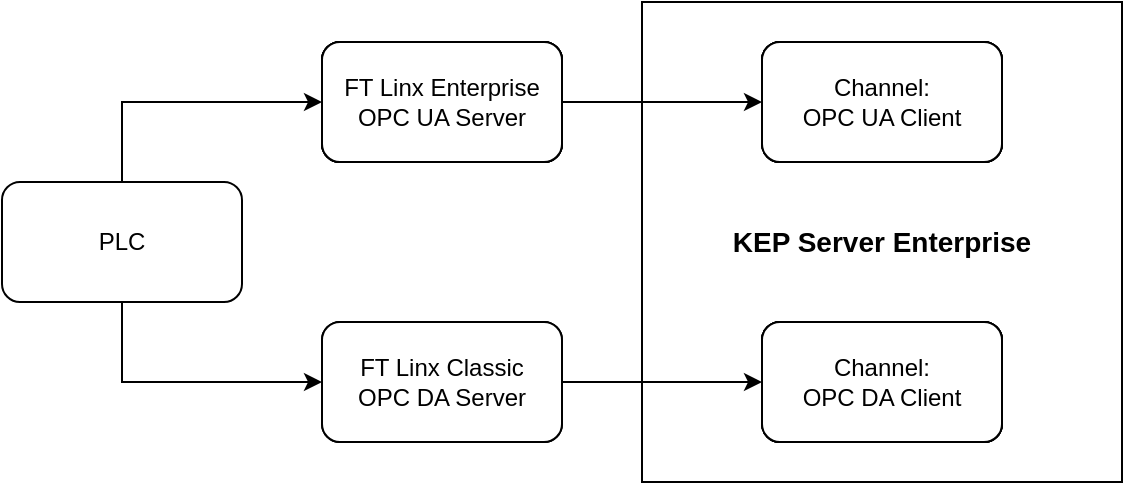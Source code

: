 <mxfile version="14.1.8" type="github">
  <diagram id="VEMIzEP-N0QwyT1pVR0c" name="Page-1">
    <mxGraphModel dx="1038" dy="557" grid="1" gridSize="10" guides="1" tooltips="1" connect="1" arrows="1" fold="1" page="1" pageScale="1" pageWidth="850" pageHeight="1100" math="0" shadow="0">
      <root>
        <mxCell id="0" />
        <mxCell id="1" parent="0" />
        <mxCell id="a9AHqycZtJ5YnmLOMqJh-13" style="edgeStyle=orthogonalEdgeStyle;rounded=0;orthogonalLoop=1;jettySize=auto;html=1;exitX=0.5;exitY=0;exitDx=0;exitDy=0;entryX=0;entryY=0.5;entryDx=0;entryDy=0;" edge="1" parent="1" source="a9AHqycZtJ5YnmLOMqJh-1" target="a9AHqycZtJ5YnmLOMqJh-5">
          <mxGeometry relative="1" as="geometry" />
        </mxCell>
        <mxCell id="a9AHqycZtJ5YnmLOMqJh-14" style="edgeStyle=orthogonalEdgeStyle;rounded=0;orthogonalLoop=1;jettySize=auto;html=1;exitX=0.5;exitY=1;exitDx=0;exitDy=0;entryX=0;entryY=0.5;entryDx=0;entryDy=0;" edge="1" parent="1" source="a9AHqycZtJ5YnmLOMqJh-1" target="a9AHqycZtJ5YnmLOMqJh-9">
          <mxGeometry relative="1" as="geometry" />
        </mxCell>
        <mxCell id="a9AHqycZtJ5YnmLOMqJh-1" value="" style="rounded=1;whiteSpace=wrap;html=1;" vertex="1" parent="1">
          <mxGeometry x="80" y="210" width="120" height="60" as="geometry" />
        </mxCell>
        <mxCell id="a9AHqycZtJ5YnmLOMqJh-2" value="PLC" style="text;html=1;strokeColor=none;fillColor=none;align=center;verticalAlign=middle;whiteSpace=wrap;rounded=0;" vertex="1" parent="1">
          <mxGeometry x="120" y="230" width="40" height="20" as="geometry" />
        </mxCell>
        <mxCell id="a9AHqycZtJ5YnmLOMqJh-3" value="" style="rounded=1;whiteSpace=wrap;html=1;" vertex="1" parent="1">
          <mxGeometry x="240" y="140" width="120" height="60" as="geometry" />
        </mxCell>
        <mxCell id="a9AHqycZtJ5YnmLOMqJh-4" value="&lt;div&gt;FT Linx Enterprise&lt;/div&gt;&lt;div&gt;OPC UA Server&lt;br&gt;&lt;/div&gt;" style="text;html=1;strokeColor=none;fillColor=none;align=center;verticalAlign=middle;whiteSpace=wrap;rounded=0;" vertex="1" parent="1">
          <mxGeometry x="250" y="150" width="100" height="40" as="geometry" />
        </mxCell>
        <mxCell id="a9AHqycZtJ5YnmLOMqJh-5" value="" style="rounded=1;whiteSpace=wrap;html=1;" vertex="1" parent="1">
          <mxGeometry x="240" y="140" width="120" height="60" as="geometry" />
        </mxCell>
        <mxCell id="a9AHqycZtJ5YnmLOMqJh-6" value="&lt;div&gt;FT Linx Enterprise&lt;/div&gt;&lt;div&gt;OPC UA Server&lt;br&gt;&lt;/div&gt;" style="text;html=1;strokeColor=none;fillColor=none;align=center;verticalAlign=middle;whiteSpace=wrap;rounded=0;" vertex="1" parent="1">
          <mxGeometry x="250" y="150" width="100" height="40" as="geometry" />
        </mxCell>
        <mxCell id="a9AHqycZtJ5YnmLOMqJh-7" value="" style="rounded=1;whiteSpace=wrap;html=1;" vertex="1" parent="1">
          <mxGeometry x="240" y="280" width="120" height="60" as="geometry" />
        </mxCell>
        <mxCell id="a9AHqycZtJ5YnmLOMqJh-8" value="&lt;div&gt;FT Linx Enterprise&lt;/div&gt;&lt;div&gt;OPC UA Server&lt;br&gt;&lt;/div&gt;" style="text;html=1;strokeColor=none;fillColor=none;align=center;verticalAlign=middle;whiteSpace=wrap;rounded=0;" vertex="1" parent="1">
          <mxGeometry x="250" y="290" width="100" height="40" as="geometry" />
        </mxCell>
        <mxCell id="a9AHqycZtJ5YnmLOMqJh-9" value="" style="rounded=1;whiteSpace=wrap;html=1;" vertex="1" parent="1">
          <mxGeometry x="240" y="280" width="120" height="60" as="geometry" />
        </mxCell>
        <mxCell id="a9AHqycZtJ5YnmLOMqJh-10" value="&lt;div&gt;FT Linx Classic&lt;/div&gt;&lt;div&gt;OPC DA Server&lt;br&gt;&lt;/div&gt;" style="text;html=1;strokeColor=none;fillColor=none;align=center;verticalAlign=middle;whiteSpace=wrap;rounded=0;" vertex="1" parent="1">
          <mxGeometry x="250" y="290" width="100" height="40" as="geometry" />
        </mxCell>
        <mxCell id="a9AHqycZtJ5YnmLOMqJh-15" value="" style="whiteSpace=wrap;html=1;aspect=fixed;" vertex="1" parent="1">
          <mxGeometry x="400" y="120" width="240" height="240" as="geometry" />
        </mxCell>
        <mxCell id="a9AHqycZtJ5YnmLOMqJh-16" value="" style="rounded=1;whiteSpace=wrap;html=1;" vertex="1" parent="1">
          <mxGeometry x="240" y="140" width="120" height="60" as="geometry" />
        </mxCell>
        <mxCell id="a9AHqycZtJ5YnmLOMqJh-17" value="&lt;div&gt;FT Linx Enterprise&lt;/div&gt;&lt;div&gt;OPC UA Server&lt;br&gt;&lt;/div&gt;" style="text;html=1;strokeColor=none;fillColor=none;align=center;verticalAlign=middle;whiteSpace=wrap;rounded=0;" vertex="1" parent="1">
          <mxGeometry x="250" y="150" width="100" height="40" as="geometry" />
        </mxCell>
        <mxCell id="a9AHqycZtJ5YnmLOMqJh-41" style="edgeStyle=orthogonalEdgeStyle;rounded=0;orthogonalLoop=1;jettySize=auto;html=1;exitX=1;exitY=0.5;exitDx=0;exitDy=0;entryX=0;entryY=0.5;entryDx=0;entryDy=0;" edge="1" parent="1" source="a9AHqycZtJ5YnmLOMqJh-18" target="a9AHqycZtJ5YnmLOMqJh-29">
          <mxGeometry relative="1" as="geometry" />
        </mxCell>
        <mxCell id="a9AHqycZtJ5YnmLOMqJh-18" value="" style="rounded=1;whiteSpace=wrap;html=1;" vertex="1" parent="1">
          <mxGeometry x="240" y="140" width="120" height="60" as="geometry" />
        </mxCell>
        <mxCell id="a9AHqycZtJ5YnmLOMqJh-19" value="&lt;div&gt;FT Linx Enterprise&lt;/div&gt;&lt;div&gt;OPC UA Server&lt;br&gt;&lt;/div&gt;" style="text;html=1;strokeColor=none;fillColor=none;align=center;verticalAlign=middle;whiteSpace=wrap;rounded=0;" vertex="1" parent="1">
          <mxGeometry x="250" y="150" width="100" height="40" as="geometry" />
        </mxCell>
        <mxCell id="a9AHqycZtJ5YnmLOMqJh-25" value="" style="group" vertex="1" connectable="0" parent="1">
          <mxGeometry x="460" y="140" width="120" height="60" as="geometry" />
        </mxCell>
        <mxCell id="a9AHqycZtJ5YnmLOMqJh-20" value="" style="rounded=1;whiteSpace=wrap;html=1;" vertex="1" parent="a9AHqycZtJ5YnmLOMqJh-25">
          <mxGeometry width="120" height="60" as="geometry" />
        </mxCell>
        <mxCell id="a9AHqycZtJ5YnmLOMqJh-21" value="&lt;div&gt;FT Linx Enterprise&lt;/div&gt;&lt;div&gt;OPC UA Server&lt;br&gt;&lt;/div&gt;" style="text;html=1;strokeColor=none;fillColor=none;align=center;verticalAlign=middle;whiteSpace=wrap;rounded=0;" vertex="1" parent="a9AHqycZtJ5YnmLOMqJh-25">
          <mxGeometry x="10" y="10" width="100" height="40" as="geometry" />
        </mxCell>
        <mxCell id="a9AHqycZtJ5YnmLOMqJh-22" value="" style="rounded=1;whiteSpace=wrap;html=1;" vertex="1" parent="a9AHqycZtJ5YnmLOMqJh-25">
          <mxGeometry width="120" height="60" as="geometry" />
        </mxCell>
        <mxCell id="a9AHqycZtJ5YnmLOMqJh-23" value="&lt;div&gt;Channel:&lt;/div&gt;&lt;div&gt;OPC UA Client&lt;br&gt;&lt;/div&gt;" style="text;html=1;strokeColor=none;fillColor=none;align=center;verticalAlign=middle;whiteSpace=wrap;rounded=0;" vertex="1" parent="a9AHqycZtJ5YnmLOMqJh-25">
          <mxGeometry x="10" y="10" width="100" height="40" as="geometry" />
        </mxCell>
        <mxCell id="a9AHqycZtJ5YnmLOMqJh-26" value="" style="group" vertex="1" connectable="0" parent="1">
          <mxGeometry x="460" y="140" width="120" height="60" as="geometry" />
        </mxCell>
        <mxCell id="a9AHqycZtJ5YnmLOMqJh-27" value="" style="rounded=1;whiteSpace=wrap;html=1;" vertex="1" parent="a9AHqycZtJ5YnmLOMqJh-26">
          <mxGeometry width="120" height="60" as="geometry" />
        </mxCell>
        <mxCell id="a9AHqycZtJ5YnmLOMqJh-28" value="&lt;div&gt;FT Linx Enterprise&lt;/div&gt;&lt;div&gt;OPC UA Server&lt;br&gt;&lt;/div&gt;" style="text;html=1;strokeColor=none;fillColor=none;align=center;verticalAlign=middle;whiteSpace=wrap;rounded=0;" vertex="1" parent="a9AHqycZtJ5YnmLOMqJh-26">
          <mxGeometry x="10" y="10" width="100" height="40" as="geometry" />
        </mxCell>
        <mxCell id="a9AHqycZtJ5YnmLOMqJh-29" value="" style="rounded=1;whiteSpace=wrap;html=1;" vertex="1" parent="a9AHqycZtJ5YnmLOMqJh-26">
          <mxGeometry width="120" height="60" as="geometry" />
        </mxCell>
        <mxCell id="a9AHqycZtJ5YnmLOMqJh-30" value="&lt;div&gt;Channel:&lt;/div&gt;&lt;div&gt;OPC UA Client&lt;br&gt;&lt;/div&gt;" style="text;html=1;strokeColor=none;fillColor=none;align=center;verticalAlign=middle;whiteSpace=wrap;rounded=0;" vertex="1" parent="a9AHqycZtJ5YnmLOMqJh-26">
          <mxGeometry x="10" y="10" width="100" height="40" as="geometry" />
        </mxCell>
        <mxCell id="a9AHqycZtJ5YnmLOMqJh-31" value="" style="group" vertex="1" connectable="0" parent="1">
          <mxGeometry x="460" y="280" width="120" height="60" as="geometry" />
        </mxCell>
        <mxCell id="a9AHqycZtJ5YnmLOMqJh-32" value="" style="rounded=1;whiteSpace=wrap;html=1;" vertex="1" parent="a9AHqycZtJ5YnmLOMqJh-31">
          <mxGeometry width="120" height="60" as="geometry" />
        </mxCell>
        <mxCell id="a9AHqycZtJ5YnmLOMqJh-33" value="&lt;div&gt;FT Linx Enterprise&lt;/div&gt;&lt;div&gt;OPC UA Server&lt;br&gt;&lt;/div&gt;" style="text;html=1;strokeColor=none;fillColor=none;align=center;verticalAlign=middle;whiteSpace=wrap;rounded=0;" vertex="1" parent="a9AHqycZtJ5YnmLOMqJh-31">
          <mxGeometry x="10" y="10" width="100" height="40" as="geometry" />
        </mxCell>
        <mxCell id="a9AHqycZtJ5YnmLOMqJh-34" value="" style="rounded=1;whiteSpace=wrap;html=1;" vertex="1" parent="a9AHqycZtJ5YnmLOMqJh-31">
          <mxGeometry width="120" height="60" as="geometry" />
        </mxCell>
        <mxCell id="a9AHqycZtJ5YnmLOMqJh-35" value="&lt;div&gt;Channel:&lt;/div&gt;&lt;div&gt;OPC UA Client&lt;br&gt;&lt;/div&gt;" style="text;html=1;strokeColor=none;fillColor=none;align=center;verticalAlign=middle;whiteSpace=wrap;rounded=0;" vertex="1" parent="a9AHqycZtJ5YnmLOMqJh-31">
          <mxGeometry x="10" y="10" width="100" height="40" as="geometry" />
        </mxCell>
        <mxCell id="a9AHqycZtJ5YnmLOMqJh-36" value="" style="group" vertex="1" connectable="0" parent="1">
          <mxGeometry x="460" y="280" width="120" height="60" as="geometry" />
        </mxCell>
        <mxCell id="a9AHqycZtJ5YnmLOMqJh-37" value="" style="rounded=1;whiteSpace=wrap;html=1;" vertex="1" parent="a9AHqycZtJ5YnmLOMqJh-36">
          <mxGeometry width="120" height="60" as="geometry" />
        </mxCell>
        <mxCell id="a9AHqycZtJ5YnmLOMqJh-38" value="&lt;div&gt;FT Linx Enterprise&lt;/div&gt;&lt;div&gt;OPC UA Server&lt;br&gt;&lt;/div&gt;" style="text;html=1;strokeColor=none;fillColor=none;align=center;verticalAlign=middle;whiteSpace=wrap;rounded=0;" vertex="1" parent="a9AHqycZtJ5YnmLOMqJh-36">
          <mxGeometry x="10" y="10" width="100" height="40" as="geometry" />
        </mxCell>
        <mxCell id="a9AHqycZtJ5YnmLOMqJh-39" value="" style="rounded=1;whiteSpace=wrap;html=1;" vertex="1" parent="a9AHqycZtJ5YnmLOMqJh-36">
          <mxGeometry width="120" height="60" as="geometry" />
        </mxCell>
        <mxCell id="a9AHqycZtJ5YnmLOMqJh-40" value="&lt;div&gt;Channel:&lt;/div&gt;&lt;div&gt;OPC DA Client&lt;br&gt;&lt;/div&gt;" style="text;html=1;strokeColor=none;fillColor=none;align=center;verticalAlign=middle;whiteSpace=wrap;rounded=0;" vertex="1" parent="a9AHqycZtJ5YnmLOMqJh-36">
          <mxGeometry x="10" y="10" width="100" height="40" as="geometry" />
        </mxCell>
        <mxCell id="a9AHqycZtJ5YnmLOMqJh-43" style="edgeStyle=orthogonalEdgeStyle;rounded=0;orthogonalLoop=1;jettySize=auto;html=1;exitX=1;exitY=0.5;exitDx=0;exitDy=0;entryX=0;entryY=0.5;entryDx=0;entryDy=0;" edge="1" parent="1" source="a9AHqycZtJ5YnmLOMqJh-9" target="a9AHqycZtJ5YnmLOMqJh-39">
          <mxGeometry relative="1" as="geometry" />
        </mxCell>
        <mxCell id="a9AHqycZtJ5YnmLOMqJh-44" value="&lt;b&gt;&lt;font style=&quot;font-size: 14px&quot;&gt;KEP Server Enterprise&lt;/font&gt;&lt;/b&gt;" style="text;html=1;strokeColor=none;fillColor=none;align=center;verticalAlign=middle;whiteSpace=wrap;rounded=0;" vertex="1" parent="1">
          <mxGeometry x="430" y="230" width="180" height="20" as="geometry" />
        </mxCell>
      </root>
    </mxGraphModel>
  </diagram>
</mxfile>

